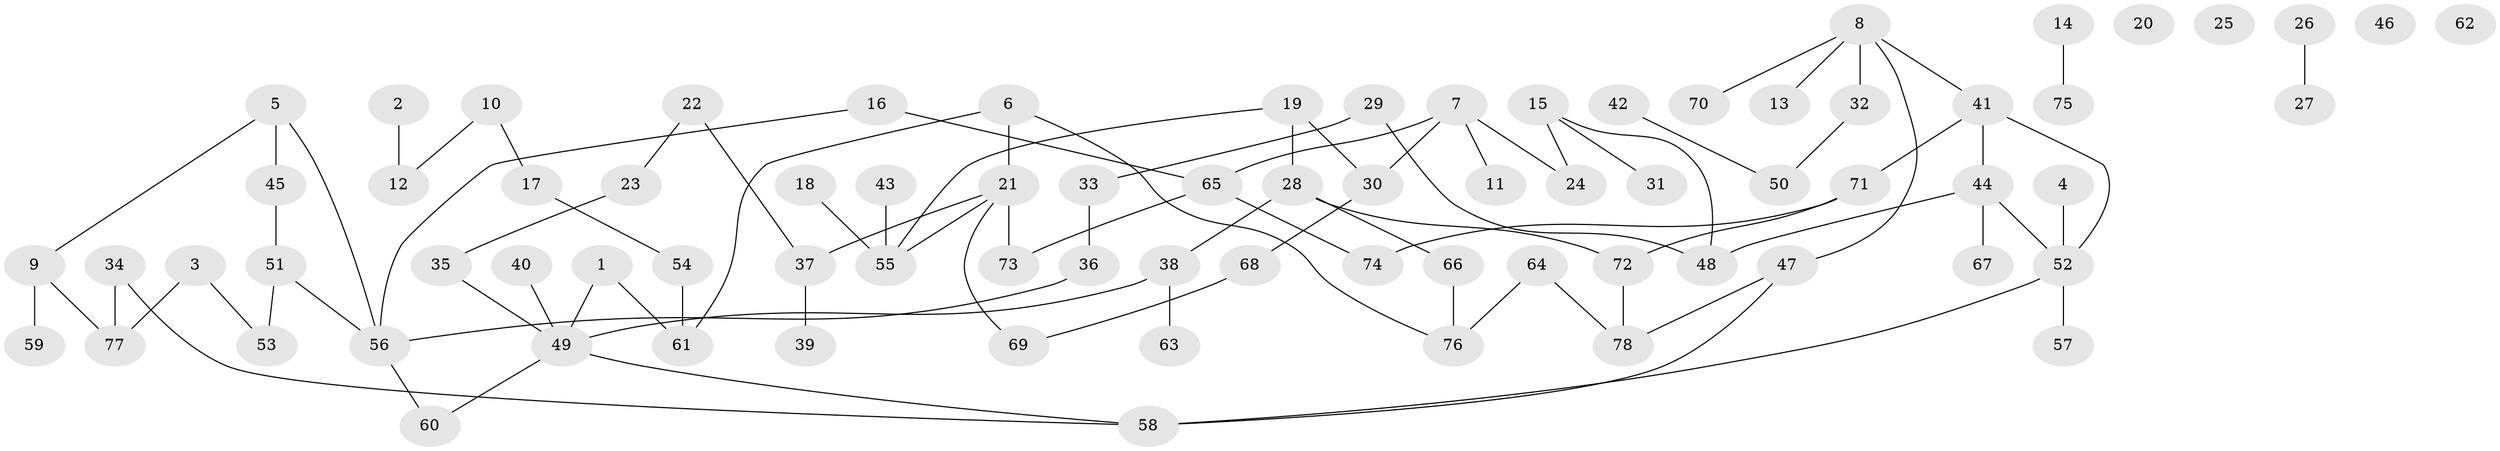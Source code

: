 // coarse degree distribution, {2: 0.2857142857142857, 1: 0.1836734693877551, 3: 0.20408163265306123, 4: 0.061224489795918366, 6: 0.04081632653061224, 0: 0.12244897959183673, 5: 0.10204081632653061}
// Generated by graph-tools (version 1.1) at 2025/23/03/03/25 07:23:27]
// undirected, 78 vertices, 88 edges
graph export_dot {
graph [start="1"]
  node [color=gray90,style=filled];
  1;
  2;
  3;
  4;
  5;
  6;
  7;
  8;
  9;
  10;
  11;
  12;
  13;
  14;
  15;
  16;
  17;
  18;
  19;
  20;
  21;
  22;
  23;
  24;
  25;
  26;
  27;
  28;
  29;
  30;
  31;
  32;
  33;
  34;
  35;
  36;
  37;
  38;
  39;
  40;
  41;
  42;
  43;
  44;
  45;
  46;
  47;
  48;
  49;
  50;
  51;
  52;
  53;
  54;
  55;
  56;
  57;
  58;
  59;
  60;
  61;
  62;
  63;
  64;
  65;
  66;
  67;
  68;
  69;
  70;
  71;
  72;
  73;
  74;
  75;
  76;
  77;
  78;
  1 -- 49;
  1 -- 61;
  2 -- 12;
  3 -- 53;
  3 -- 77;
  4 -- 52;
  5 -- 9;
  5 -- 45;
  5 -- 56;
  6 -- 21;
  6 -- 61;
  6 -- 76;
  7 -- 11;
  7 -- 24;
  7 -- 30;
  7 -- 65;
  8 -- 13;
  8 -- 32;
  8 -- 41;
  8 -- 47;
  8 -- 70;
  9 -- 59;
  9 -- 77;
  10 -- 12;
  10 -- 17;
  14 -- 75;
  15 -- 24;
  15 -- 31;
  15 -- 48;
  16 -- 56;
  16 -- 65;
  17 -- 54;
  18 -- 55;
  19 -- 28;
  19 -- 30;
  19 -- 55;
  21 -- 37;
  21 -- 55;
  21 -- 69;
  21 -- 73;
  22 -- 23;
  22 -- 37;
  23 -- 35;
  26 -- 27;
  28 -- 38;
  28 -- 66;
  28 -- 72;
  29 -- 33;
  29 -- 48;
  30 -- 68;
  32 -- 50;
  33 -- 36;
  34 -- 58;
  34 -- 77;
  35 -- 49;
  36 -- 56;
  37 -- 39;
  38 -- 49;
  38 -- 63;
  40 -- 49;
  41 -- 44;
  41 -- 52;
  41 -- 71;
  42 -- 50;
  43 -- 55;
  44 -- 48;
  44 -- 52;
  44 -- 67;
  45 -- 51;
  47 -- 58;
  47 -- 78;
  49 -- 58;
  49 -- 60;
  51 -- 53;
  51 -- 56;
  52 -- 57;
  52 -- 58;
  54 -- 61;
  56 -- 60;
  64 -- 76;
  64 -- 78;
  65 -- 73;
  65 -- 74;
  66 -- 76;
  68 -- 69;
  71 -- 72;
  71 -- 74;
  72 -- 78;
}
